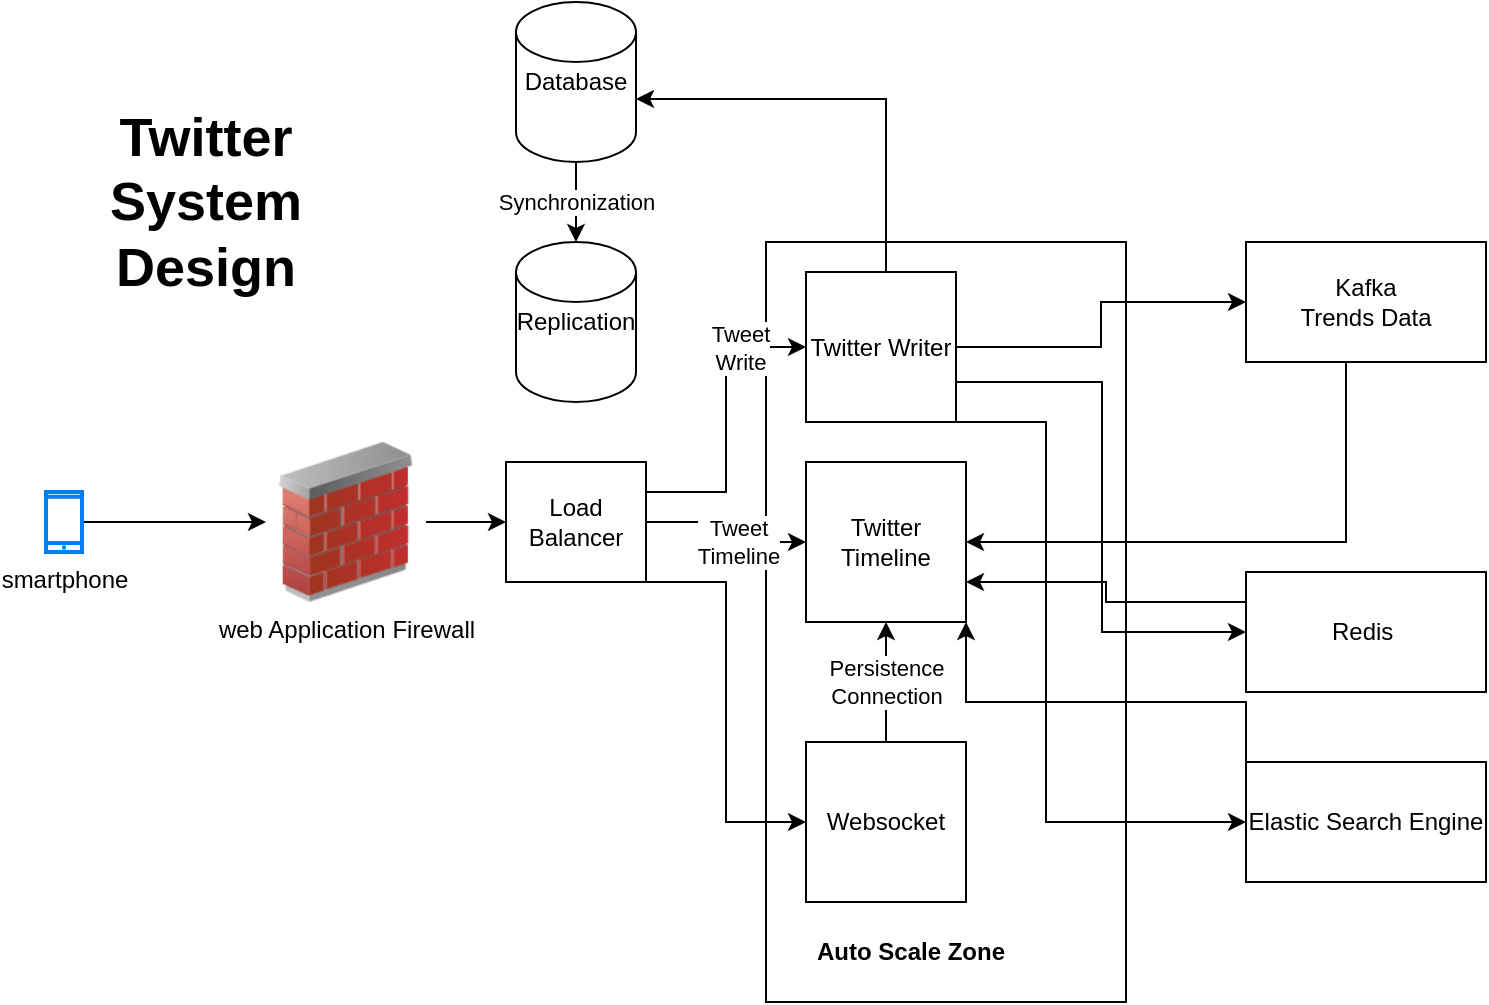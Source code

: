 <mxfile version="13.6.2" type="device" pages="2"><diagram id="wTdQVjgOC8gDczqpVUnO" name="twitter"><mxGraphModel dx="1038" dy="616" grid="1" gridSize="10" guides="1" tooltips="1" connect="1" arrows="1" fold="1" page="1" pageScale="1" pageWidth="850" pageHeight="1100" math="0" shadow="0"><root><mxCell id="0"/><mxCell id="1" parent="0"/><mxCell id="ykpqWTd0LZ5an0AoVNP5-12" style="edgeStyle=orthogonalEdgeStyle;rounded=0;orthogonalLoop=1;jettySize=auto;html=1;" edge="1" parent="1" source="ykpqWTd0LZ5an0AoVNP5-1" target="ykpqWTd0LZ5an0AoVNP5-2"><mxGeometry relative="1" as="geometry"/></mxCell><mxCell id="ykpqWTd0LZ5an0AoVNP5-1" value="smartphone" style="html=1;verticalLabelPosition=bottom;align=center;labelBackgroundColor=#ffffff;verticalAlign=top;strokeWidth=2;strokeColor=#0080F0;shadow=0;dashed=0;shape=mxgraph.ios7.icons.smartphone;" vertex="1" parent="1"><mxGeometry x="70" y="405" width="18" height="30" as="geometry"/></mxCell><mxCell id="ykpqWTd0LZ5an0AoVNP5-14" style="edgeStyle=orthogonalEdgeStyle;rounded=0;orthogonalLoop=1;jettySize=auto;html=1;entryX=0;entryY=0.5;entryDx=0;entryDy=0;" edge="1" parent="1" source="ykpqWTd0LZ5an0AoVNP5-2" target="ykpqWTd0LZ5an0AoVNP5-13"><mxGeometry relative="1" as="geometry"/></mxCell><mxCell id="ykpqWTd0LZ5an0AoVNP5-2" value="web Application Firewall" style="image;html=1;image=img/lib/clip_art/networking/Firewall_02_128x128.png" vertex="1" parent="1"><mxGeometry x="180" y="380" width="80" height="80" as="geometry"/></mxCell><mxCell id="ykpqWTd0LZ5an0AoVNP5-4" value="" style="rounded=0;whiteSpace=wrap;html=1;container=0;" vertex="1" parent="1"><mxGeometry x="430" y="280" width="180" height="380" as="geometry"/></mxCell><mxCell id="ykpqWTd0LZ5an0AoVNP5-28" style="edgeStyle=orthogonalEdgeStyle;rounded=0;orthogonalLoop=1;jettySize=auto;html=1;entryX=1;entryY=0.606;entryDx=0;entryDy=0;entryPerimeter=0;" edge="1" parent="1" source="ykpqWTd0LZ5an0AoVNP5-5" target="ykpqWTd0LZ5an0AoVNP5-25"><mxGeometry relative="1" as="geometry"><Array as="points"><mxPoint x="490" y="209"/></Array></mxGeometry></mxCell><mxCell id="ykpqWTd0LZ5an0AoVNP5-30" style="edgeStyle=orthogonalEdgeStyle;rounded=0;orthogonalLoop=1;jettySize=auto;html=1;entryX=0;entryY=0.5;entryDx=0;entryDy=0;" edge="1" parent="1" source="ykpqWTd0LZ5an0AoVNP5-5" target="ykpqWTd0LZ5an0AoVNP5-29"><mxGeometry relative="1" as="geometry"/></mxCell><mxCell id="ykpqWTd0LZ5an0AoVNP5-33" style="edgeStyle=orthogonalEdgeStyle;rounded=0;orthogonalLoop=1;jettySize=auto;html=1;entryX=0;entryY=0.5;entryDx=0;entryDy=0;" edge="1" parent="1" source="ykpqWTd0LZ5an0AoVNP5-5" target="ykpqWTd0LZ5an0AoVNP5-32"><mxGeometry relative="1" as="geometry"><Array as="points"><mxPoint x="598" y="350"/><mxPoint x="598" y="475"/></Array></mxGeometry></mxCell><mxCell id="ykpqWTd0LZ5an0AoVNP5-36" style="edgeStyle=orthogonalEdgeStyle;rounded=0;orthogonalLoop=1;jettySize=auto;html=1;entryX=0;entryY=0.5;entryDx=0;entryDy=0;" edge="1" parent="1" source="ykpqWTd0LZ5an0AoVNP5-5" target="ykpqWTd0LZ5an0AoVNP5-35"><mxGeometry relative="1" as="geometry"><Array as="points"><mxPoint x="570" y="370"/><mxPoint x="570" y="570"/></Array></mxGeometry></mxCell><mxCell id="ykpqWTd0LZ5an0AoVNP5-5" value="Twitter Writer" style="whiteSpace=wrap;html=1;aspect=fixed;container=0;" vertex="1" parent="1"><mxGeometry x="450" y="295" width="75" height="75" as="geometry"/></mxCell><mxCell id="ykpqWTd0LZ5an0AoVNP5-7" value="Twitter Timeline" style="whiteSpace=wrap;html=1;aspect=fixed;container=0;" vertex="1" parent="1"><mxGeometry x="450" y="390" width="80" height="80" as="geometry"/></mxCell><mxCell id="ykpqWTd0LZ5an0AoVNP5-8" value="&lt;b&gt;Auto Scale Zone&lt;/b&gt;" style="text;html=1;strokeColor=none;fillColor=none;align=center;verticalAlign=middle;whiteSpace=wrap;rounded=0;container=0;" vertex="1" parent="1"><mxGeometry x="450" y="620" width="105" height="30" as="geometry"/></mxCell><mxCell id="ykpqWTd0LZ5an0AoVNP5-23" style="edgeStyle=orthogonalEdgeStyle;rounded=0;orthogonalLoop=1;jettySize=auto;html=1;" edge="1" parent="1" source="ykpqWTd0LZ5an0AoVNP5-11" target="ykpqWTd0LZ5an0AoVNP5-7"><mxGeometry relative="1" as="geometry"/></mxCell><mxCell id="ykpqWTd0LZ5an0AoVNP5-24" value="Persistence&lt;br&gt;Connection" style="edgeLabel;html=1;align=center;verticalAlign=middle;resizable=0;points=[];" vertex="1" connectable="0" parent="ykpqWTd0LZ5an0AoVNP5-23"><mxGeometry x="0.85" y="-1" relative="1" as="geometry"><mxPoint x="-1" y="25.56" as="offset"/></mxGeometry></mxCell><mxCell id="ykpqWTd0LZ5an0AoVNP5-11" value="Websocket" style="whiteSpace=wrap;html=1;aspect=fixed;container=0;" vertex="1" parent="1"><mxGeometry x="450" y="530" width="80" height="80" as="geometry"/></mxCell><mxCell id="ykpqWTd0LZ5an0AoVNP5-15" style="edgeStyle=orthogonalEdgeStyle;rounded=0;orthogonalLoop=1;jettySize=auto;html=1;exitX=1;exitY=0.25;exitDx=0;exitDy=0;entryX=0;entryY=0.5;entryDx=0;entryDy=0;" edge="1" parent="1" source="ykpqWTd0LZ5an0AoVNP5-13" target="ykpqWTd0LZ5an0AoVNP5-5"><mxGeometry relative="1" as="geometry"/></mxCell><mxCell id="ykpqWTd0LZ5an0AoVNP5-16" value="Tweet&lt;br&gt;Write" style="edgeLabel;html=1;align=center;verticalAlign=middle;resizable=0;points=[];" vertex="1" connectable="0" parent="ykpqWTd0LZ5an0AoVNP5-15"><mxGeometry x="0.568" relative="1" as="geometry"><mxPoint as="offset"/></mxGeometry></mxCell><mxCell id="ykpqWTd0LZ5an0AoVNP5-17" style="edgeStyle=orthogonalEdgeStyle;rounded=0;orthogonalLoop=1;jettySize=auto;html=1;" edge="1" parent="1" source="ykpqWTd0LZ5an0AoVNP5-13" target="ykpqWTd0LZ5an0AoVNP5-7"><mxGeometry relative="1" as="geometry"><Array as="points"><mxPoint x="410" y="420"/><mxPoint x="410" y="430"/></Array></mxGeometry></mxCell><mxCell id="ykpqWTd0LZ5an0AoVNP5-18" value="Tweet&lt;br&gt;Timeline" style="edgeLabel;html=1;align=center;verticalAlign=middle;resizable=0;points=[];" vertex="1" connectable="0" parent="ykpqWTd0LZ5an0AoVNP5-17"><mxGeometry x="0.245" relative="1" as="geometry"><mxPoint as="offset"/></mxGeometry></mxCell><mxCell id="ykpqWTd0LZ5an0AoVNP5-20" style="edgeStyle=orthogonalEdgeStyle;rounded=0;orthogonalLoop=1;jettySize=auto;html=1;entryX=0;entryY=0.5;entryDx=0;entryDy=0;" edge="1" parent="1" source="ykpqWTd0LZ5an0AoVNP5-13" target="ykpqWTd0LZ5an0AoVNP5-11"><mxGeometry relative="1" as="geometry"><Array as="points"><mxPoint x="410" y="450"/><mxPoint x="410" y="570"/></Array></mxGeometry></mxCell><mxCell id="ykpqWTd0LZ5an0AoVNP5-13" value="Load&lt;br&gt;Balancer" style="rounded=0;whiteSpace=wrap;html=1;" vertex="1" parent="1"><mxGeometry x="300" y="390" width="70" height="60" as="geometry"/></mxCell><mxCell id="ykpqWTd0LZ5an0AoVNP5-27" value="Synchronization" style="edgeStyle=orthogonalEdgeStyle;rounded=0;orthogonalLoop=1;jettySize=auto;html=1;" edge="1" parent="1" source="ykpqWTd0LZ5an0AoVNP5-25" target="ykpqWTd0LZ5an0AoVNP5-26"><mxGeometry relative="1" as="geometry"/></mxCell><mxCell id="ykpqWTd0LZ5an0AoVNP5-25" value="Database" style="shape=cylinder2;whiteSpace=wrap;html=1;boundedLbl=1;backgroundOutline=1;size=15;" vertex="1" parent="1"><mxGeometry x="305" y="160" width="60" height="80" as="geometry"/></mxCell><mxCell id="ykpqWTd0LZ5an0AoVNP5-26" value="Replication" style="shape=cylinder2;whiteSpace=wrap;html=1;boundedLbl=1;backgroundOutline=1;size=15;" vertex="1" parent="1"><mxGeometry x="305" y="280" width="60" height="80" as="geometry"/></mxCell><mxCell id="ykpqWTd0LZ5an0AoVNP5-31" style="edgeStyle=orthogonalEdgeStyle;rounded=0;orthogonalLoop=1;jettySize=auto;html=1;entryX=1;entryY=0.5;entryDx=0;entryDy=0;" edge="1" parent="1" source="ykpqWTd0LZ5an0AoVNP5-29" target="ykpqWTd0LZ5an0AoVNP5-7"><mxGeometry relative="1" as="geometry"><Array as="points"><mxPoint x="720" y="430"/></Array></mxGeometry></mxCell><mxCell id="ykpqWTd0LZ5an0AoVNP5-29" value="Kafka&lt;br&gt;Trends Data" style="rounded=0;whiteSpace=wrap;html=1;" vertex="1" parent="1"><mxGeometry x="670" y="280" width="120" height="60" as="geometry"/></mxCell><mxCell id="ykpqWTd0LZ5an0AoVNP5-34" style="edgeStyle=orthogonalEdgeStyle;rounded=0;orthogonalLoop=1;jettySize=auto;html=1;exitX=0;exitY=0.25;exitDx=0;exitDy=0;entryX=1;entryY=0.75;entryDx=0;entryDy=0;" edge="1" parent="1" source="ykpqWTd0LZ5an0AoVNP5-32" target="ykpqWTd0LZ5an0AoVNP5-7"><mxGeometry relative="1" as="geometry"/></mxCell><mxCell id="ykpqWTd0LZ5an0AoVNP5-32" value="Redis&amp;nbsp;" style="rounded=0;whiteSpace=wrap;html=1;" vertex="1" parent="1"><mxGeometry x="670" y="445" width="120" height="60" as="geometry"/></mxCell><mxCell id="ykpqWTd0LZ5an0AoVNP5-37" style="edgeStyle=orthogonalEdgeStyle;rounded=0;orthogonalLoop=1;jettySize=auto;html=1;exitX=0;exitY=0.75;exitDx=0;exitDy=0;entryX=1;entryY=1;entryDx=0;entryDy=0;" edge="1" parent="1" source="ykpqWTd0LZ5an0AoVNP5-35" target="ykpqWTd0LZ5an0AoVNP5-7"><mxGeometry relative="1" as="geometry"><Array as="points"><mxPoint x="670" y="510"/><mxPoint x="530" y="510"/></Array></mxGeometry></mxCell><mxCell id="ykpqWTd0LZ5an0AoVNP5-35" value="Elastic Search Engine" style="rounded=0;whiteSpace=wrap;html=1;" vertex="1" parent="1"><mxGeometry x="670" y="540" width="120" height="60" as="geometry"/></mxCell><mxCell id="ykpqWTd0LZ5an0AoVNP5-38" value="&lt;font style=&quot;font-size: 27px&quot;&gt;&lt;b&gt;Twitter System&lt;br&gt;Design&lt;/b&gt;&lt;/font&gt;" style="text;html=1;strokeColor=none;fillColor=none;align=center;verticalAlign=middle;whiteSpace=wrap;rounded=0;" vertex="1" parent="1"><mxGeometry x="130" y="250" width="40" height="20" as="geometry"/></mxCell></root></mxGraphModel></diagram><diagram id="lafCLwWS8Z8rvCGODL8r" name="driver online booking"><mxGraphModel dx="1038" dy="616" grid="1" gridSize="10" guides="1" tooltips="1" connect="1" arrows="1" fold="1" page="1" pageScale="1" pageWidth="850" pageHeight="1100" math="0" shadow="0"><root><mxCell id="3W5jGjXNOLHptPHHUYEP-0"/><mxCell id="3W5jGjXNOLHptPHHUYEP-1" parent="3W5jGjXNOLHptPHHUYEP-0"/><mxCell id="-50VqJi6M-00HNTLt46A-6" style="edgeStyle=orthogonalEdgeStyle;rounded=0;orthogonalLoop=1;jettySize=auto;html=1;entryX=0;entryY=0.5;entryDx=0;entryDy=0;" edge="1" parent="3W5jGjXNOLHptPHHUYEP-1"><mxGeometry relative="1" as="geometry"><mxPoint x="104.07" y="405" as="sourcePoint"/><mxPoint x="164" y="280" as="targetPoint"/><Array as="points"><mxPoint x="134" y="405"/><mxPoint x="134" y="280"/></Array></mxGeometry></mxCell><mxCell id="-50VqJi6M-00HNTLt46A-0" value="Customer" style="html=1;verticalLabelPosition=bottom;align=center;labelBackgroundColor=#ffffff;verticalAlign=top;strokeWidth=2;strokeColor=#0080F0;shadow=0;dashed=0;shape=mxgraph.ios7.icons.smartphone;" vertex="1" parent="3W5jGjXNOLHptPHHUYEP-1"><mxGeometry x="82.07" y="390" width="18" height="30" as="geometry"/></mxCell><mxCell id="-50VqJi6M-00HNTLt46A-5" style="edgeStyle=orthogonalEdgeStyle;rounded=0;orthogonalLoop=1;jettySize=auto;html=1;entryX=0;entryY=0.5;entryDx=0;entryDy=0;" edge="1" parent="3W5jGjXNOLHptPHHUYEP-1" source="-50VqJi6M-00HNTLt46A-1" target="-50VqJi6M-00HNTLt46A-3"><mxGeometry relative="1" as="geometry"/></mxCell><mxCell id="-50VqJi6M-00HNTLt46A-1" value="Driver" style="shape=mxgraph.signs.sports.dirt_bike;html=1;fillColor=#000000;strokeColor=none;verticalLabelPosition=bottom;verticalAlign=top;align=center;" vertex="1" parent="3W5jGjXNOLHptPHHUYEP-1"><mxGeometry x="70" y="160" width="42.13" height="40" as="geometry"/></mxCell><mxCell id="-50VqJi6M-00HNTLt46A-7" style="edgeStyle=orthogonalEdgeStyle;rounded=0;orthogonalLoop=1;jettySize=auto;html=1;" edge="1" parent="3W5jGjXNOLHptPHHUYEP-1" source="-50VqJi6M-00HNTLt46A-3" target="-50VqJi6M-00HNTLt46A-4"><mxGeometry relative="1" as="geometry"/></mxCell><mxCell id="-50VqJi6M-00HNTLt46A-3" value="Web Application Firewall" style="image;html=1;image=img/lib/clip_art/networking/Firewall_02_128x128.png" vertex="1" parent="3W5jGjXNOLHptPHHUYEP-1"><mxGeometry x="160" y="240" width="80" height="80" as="geometry"/></mxCell><mxCell id="-50VqJi6M-00HNTLt46A-11" style="edgeStyle=orthogonalEdgeStyle;rounded=0;orthogonalLoop=1;jettySize=auto;html=1;entryX=0;entryY=0.75;entryDx=0;entryDy=0;" edge="1" parent="3W5jGjXNOLHptPHHUYEP-1" source="-50VqJi6M-00HNTLt46A-4" target="-50VqJi6M-00HNTLt46A-8"><mxGeometry relative="1" as="geometry"/></mxCell><mxCell id="-50VqJi6M-00HNTLt46A-12" style="edgeStyle=orthogonalEdgeStyle;rounded=0;orthogonalLoop=1;jettySize=auto;html=1;entryX=0;entryY=0.5;entryDx=0;entryDy=0;" edge="1" parent="3W5jGjXNOLHptPHHUYEP-1" source="-50VqJi6M-00HNTLt46A-4" target="-50VqJi6M-00HNTLt46A-9"><mxGeometry relative="1" as="geometry"/></mxCell><mxCell id="-50VqJi6M-00HNTLt46A-13" style="edgeStyle=orthogonalEdgeStyle;rounded=0;orthogonalLoop=1;jettySize=auto;html=1;entryX=0;entryY=0.5;entryDx=0;entryDy=0;" edge="1" parent="3W5jGjXNOLHptPHHUYEP-1" source="-50VqJi6M-00HNTLt46A-4" target="-50VqJi6M-00HNTLt46A-10"><mxGeometry relative="1" as="geometry"/></mxCell><mxCell id="-50VqJi6M-00HNTLt46A-4" value="Load Balancer" style="outlineConnect=0;dashed=0;verticalLabelPosition=bottom;verticalAlign=top;align=center;html=1;shape=mxgraph.aws3.classic_load_balancer;fillColor=#F58534;gradientColor=none;" vertex="1" parent="3W5jGjXNOLHptPHHUYEP-1"><mxGeometry x="300" y="244" width="69" height="72" as="geometry"/></mxCell><mxCell id="-50VqJi6M-00HNTLt46A-15" style="edgeStyle=orthogonalEdgeStyle;rounded=0;orthogonalLoop=1;jettySize=auto;html=1;entryX=0.5;entryY=1;entryDx=0;entryDy=0;" edge="1" parent="3W5jGjXNOLHptPHHUYEP-1" source="-50VqJi6M-00HNTLt46A-8" target="-50VqJi6M-00HNTLt46A-14"><mxGeometry relative="1" as="geometry"/></mxCell><mxCell id="-50VqJi6M-00HNTLt46A-8" value="Kafka&lt;br&gt;Rest" style="rounded=0;whiteSpace=wrap;html=1;" vertex="1" parent="3W5jGjXNOLHptPHHUYEP-1"><mxGeometry x="440" y="170" width="120" height="60" as="geometry"/></mxCell><mxCell id="-50VqJi6M-00HNTLt46A-9" value="HTTP&lt;br&gt;Rest" style="rounded=0;whiteSpace=wrap;html=1;" vertex="1" parent="3W5jGjXNOLHptPHHUYEP-1"><mxGeometry x="440" y="254" width="120" height="60" as="geometry"/></mxCell><mxCell id="-50VqJi6M-00HNTLt46A-10" value="Websocket" style="rounded=0;whiteSpace=wrap;html=1;" vertex="1" parent="3W5jGjXNOLHptPHHUYEP-1"><mxGeometry x="440" y="335" width="120" height="60" as="geometry"/></mxCell><mxCell id="-50VqJi6M-00HNTLt46A-14" value="Kafka" style="shape=process;whiteSpace=wrap;html=1;backgroundOutline=1;" vertex="1" parent="3W5jGjXNOLHptPHHUYEP-1"><mxGeometry x="700" y="100" width="120" height="60" as="geometry"/></mxCell></root></mxGraphModel></diagram></mxfile>